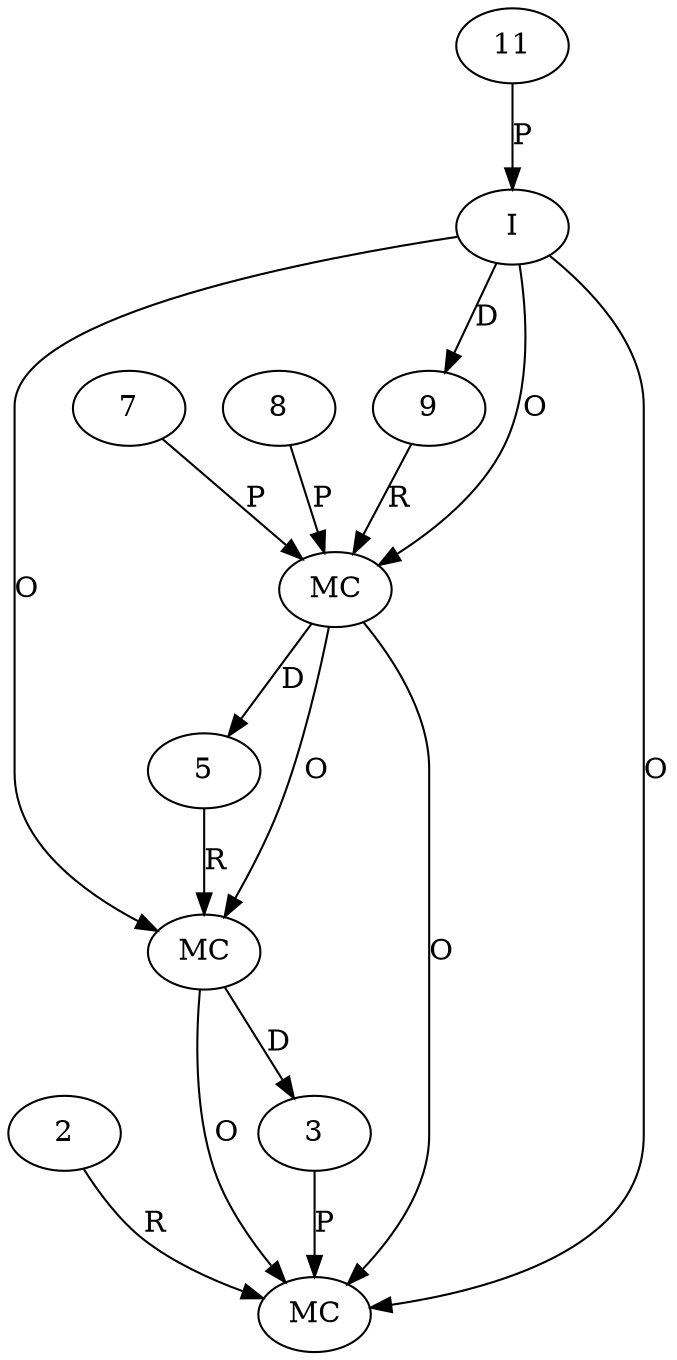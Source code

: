 digraph "AUG" {

  1 [ label="MC" s="isEffective()" t="AbstractResolveContext" l="156" ];
  2 [ t="BndrunResolveContext" n="context" ];
  3 [ t="Requirement" n="anotherFilteredActiveReq" ];
  4 [ label="MC" s="buildSyntheticRequirement()" t="UNKNOWN" l="148" ];
  5 [ t="UNKNOWN" n="dummy_" ];
  6 [ label="MC" s="addDirective()" t="CapReqBuilder" l="148" ];
  7 [ t="Namespace.EFFECTIVE_RESOLVE" v="null" n="Namespace.EFFECTIVE_RESOLVE" ];
  8 [ t="Namespace.EFFECTIVE_RESOLVE" v="null" n="Namespace.EFFECTIVE_RESOLVE" ];
  9 [ t="CapReqBuilder" n="dummy_" ];
  10 [ label="I" t="CapReqBuilder" l="148" ];
  11 [ t="String" v="dummy.ns" ];
  4 -> 1 [ label="O" ];
  2 -> 1 [ label="R" ];
  3 -> 1 [ label="P" ];
  10 -> 1 [ label="O" ];
  6 -> 1 [ label="O" ];
  4 -> 3 [ label="D" ];
  10 -> 4 [ label="O" ];
  5 -> 4 [ label="R" ];
  6 -> 4 [ label="O" ];
  6 -> 5 [ label="D" ];
  9 -> 6 [ label="R" ];
  10 -> 6 [ label="O" ];
  7 -> 6 [ label="P" ];
  8 -> 6 [ label="P" ];
  10 -> 9 [ label="D" ];
  11 -> 10 [ label="P" ];
}
